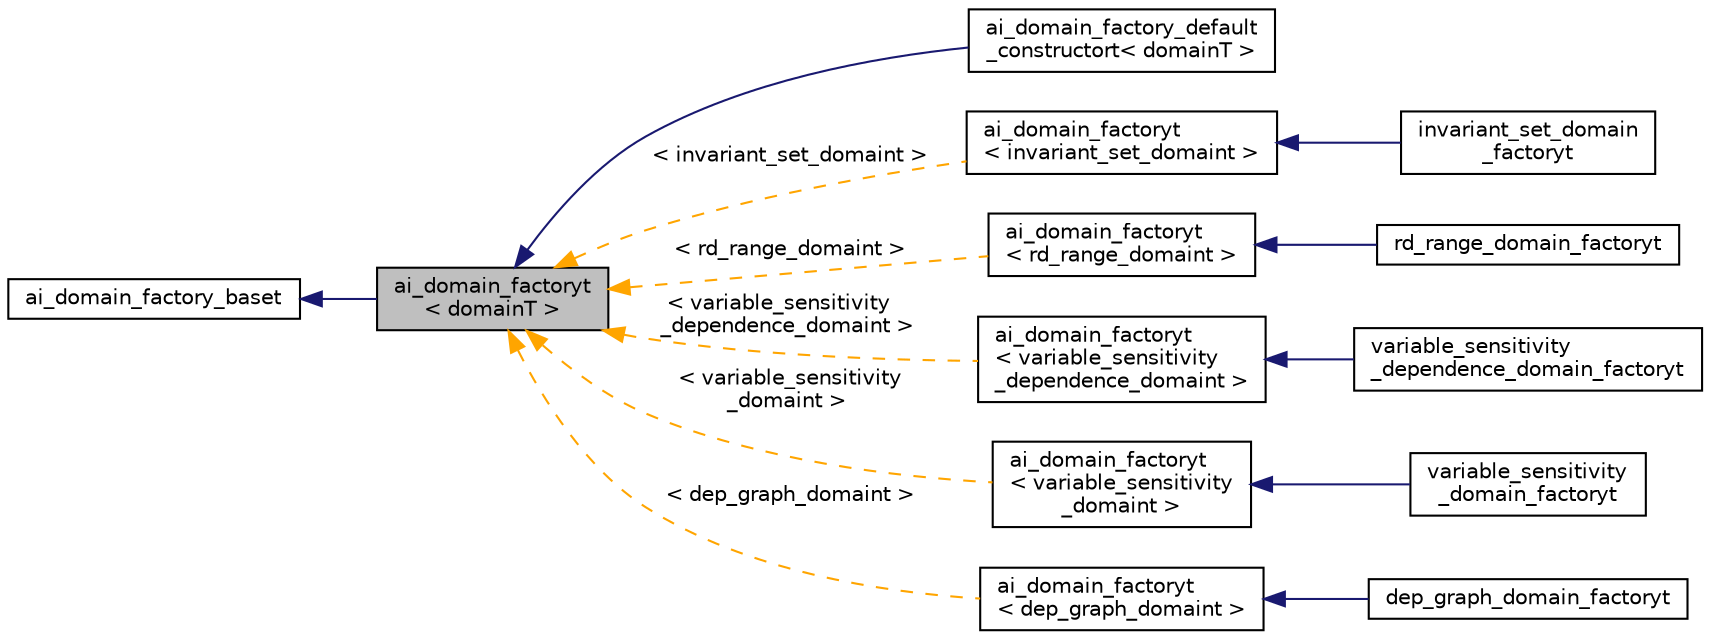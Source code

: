 digraph "ai_domain_factoryt&lt; domainT &gt;"
{
 // LATEX_PDF_SIZE
  bgcolor="transparent";
  edge [fontname="Helvetica",fontsize="10",labelfontname="Helvetica",labelfontsize="10"];
  node [fontname="Helvetica",fontsize="10",shape=record];
  rankdir="LR";
  Node1 [label="ai_domain_factoryt\l\< domainT \>",height=0.2,width=0.4,color="black", fillcolor="grey75", style="filled", fontcolor="black",tooltip=" "];
  Node2 -> Node1 [dir="back",color="midnightblue",fontsize="10",style="solid",fontname="Helvetica"];
  Node2 [label="ai_domain_factory_baset",height=0.2,width=0.4,color="black",URL="$classai__domain__factory__baset.html",tooltip=" "];
  Node1 -> Node3 [dir="back",color="midnightblue",fontsize="10",style="solid",fontname="Helvetica"];
  Node3 [label="ai_domain_factory_default\l_constructort\< domainT \>",height=0.2,width=0.4,color="black",URL="$classai__domain__factory__default__constructort.html",tooltip=" "];
  Node1 -> Node4 [dir="back",color="orange",fontsize="10",style="dashed",label=" \< invariant_set_domaint \>" ,fontname="Helvetica"];
  Node4 [label="ai_domain_factoryt\l\< invariant_set_domaint \>",height=0.2,width=0.4,color="black",URL="$classai__domain__factoryt.html",tooltip=" "];
  Node4 -> Node5 [dir="back",color="midnightblue",fontsize="10",style="solid",fontname="Helvetica"];
  Node5 [label="invariant_set_domain\l_factoryt",height=0.2,width=0.4,color="black",URL="$classinvariant__set__domain__factoryt.html",tooltip="Pass the necessary arguments to the invariant_set_domaint's when constructed."];
  Node1 -> Node6 [dir="back",color="orange",fontsize="10",style="dashed",label=" \< rd_range_domaint \>" ,fontname="Helvetica"];
  Node6 [label="ai_domain_factoryt\l\< rd_range_domaint \>",height=0.2,width=0.4,color="black",URL="$classai__domain__factoryt.html",tooltip=" "];
  Node6 -> Node7 [dir="back",color="midnightblue",fontsize="10",style="solid",fontname="Helvetica"];
  Node7 [label="rd_range_domain_factoryt",height=0.2,width=0.4,color="black",URL="$classrd__range__domain__factoryt.html",tooltip="This ensures that all domains are constructed with the appropriate pointer back to the analysis engin..."];
  Node1 -> Node8 [dir="back",color="orange",fontsize="10",style="dashed",label=" \< variable_sensitivity\l_dependence_domaint \>" ,fontname="Helvetica"];
  Node8 [label="ai_domain_factoryt\l\< variable_sensitivity\l_dependence_domaint \>",height=0.2,width=0.4,color="black",URL="$classai__domain__factoryt.html",tooltip=" "];
  Node8 -> Node9 [dir="back",color="midnightblue",fontsize="10",style="solid",fontname="Helvetica"];
  Node9 [label="variable_sensitivity\l_dependence_domain_factoryt",height=0.2,width=0.4,color="black",URL="$classvariable__sensitivity__dependence__domain__factoryt.html",tooltip="This ensures that all domains are constructed with the node ID that links them to the graph part of t..."];
  Node1 -> Node10 [dir="back",color="orange",fontsize="10",style="dashed",label=" \< variable_sensitivity\l_domaint \>" ,fontname="Helvetica"];
  Node10 [label="ai_domain_factoryt\l\< variable_sensitivity\l_domaint \>",height=0.2,width=0.4,color="black",URL="$classai__domain__factoryt.html",tooltip=" "];
  Node10 -> Node11 [dir="back",color="midnightblue",fontsize="10",style="solid",fontname="Helvetica"];
  Node11 [label="variable_sensitivity\l_domain_factoryt",height=0.2,width=0.4,color="black",URL="$classvariable__sensitivity__domain__factoryt.html",tooltip=" "];
  Node1 -> Node12 [dir="back",color="orange",fontsize="10",style="dashed",label=" \< dep_graph_domaint \>" ,fontname="Helvetica"];
  Node12 [label="ai_domain_factoryt\l\< dep_graph_domaint \>",height=0.2,width=0.4,color="black",URL="$classai__domain__factoryt.html",tooltip=" "];
  Node12 -> Node13 [dir="back",color="midnightblue",fontsize="10",style="solid",fontname="Helvetica"];
  Node13 [label="dep_graph_domain_factoryt",height=0.2,width=0.4,color="black",URL="$classdep__graph__domain__factoryt.html",tooltip="This ensures that all domains are constructed with the node ID that links them to the graph part of t..."];
}
